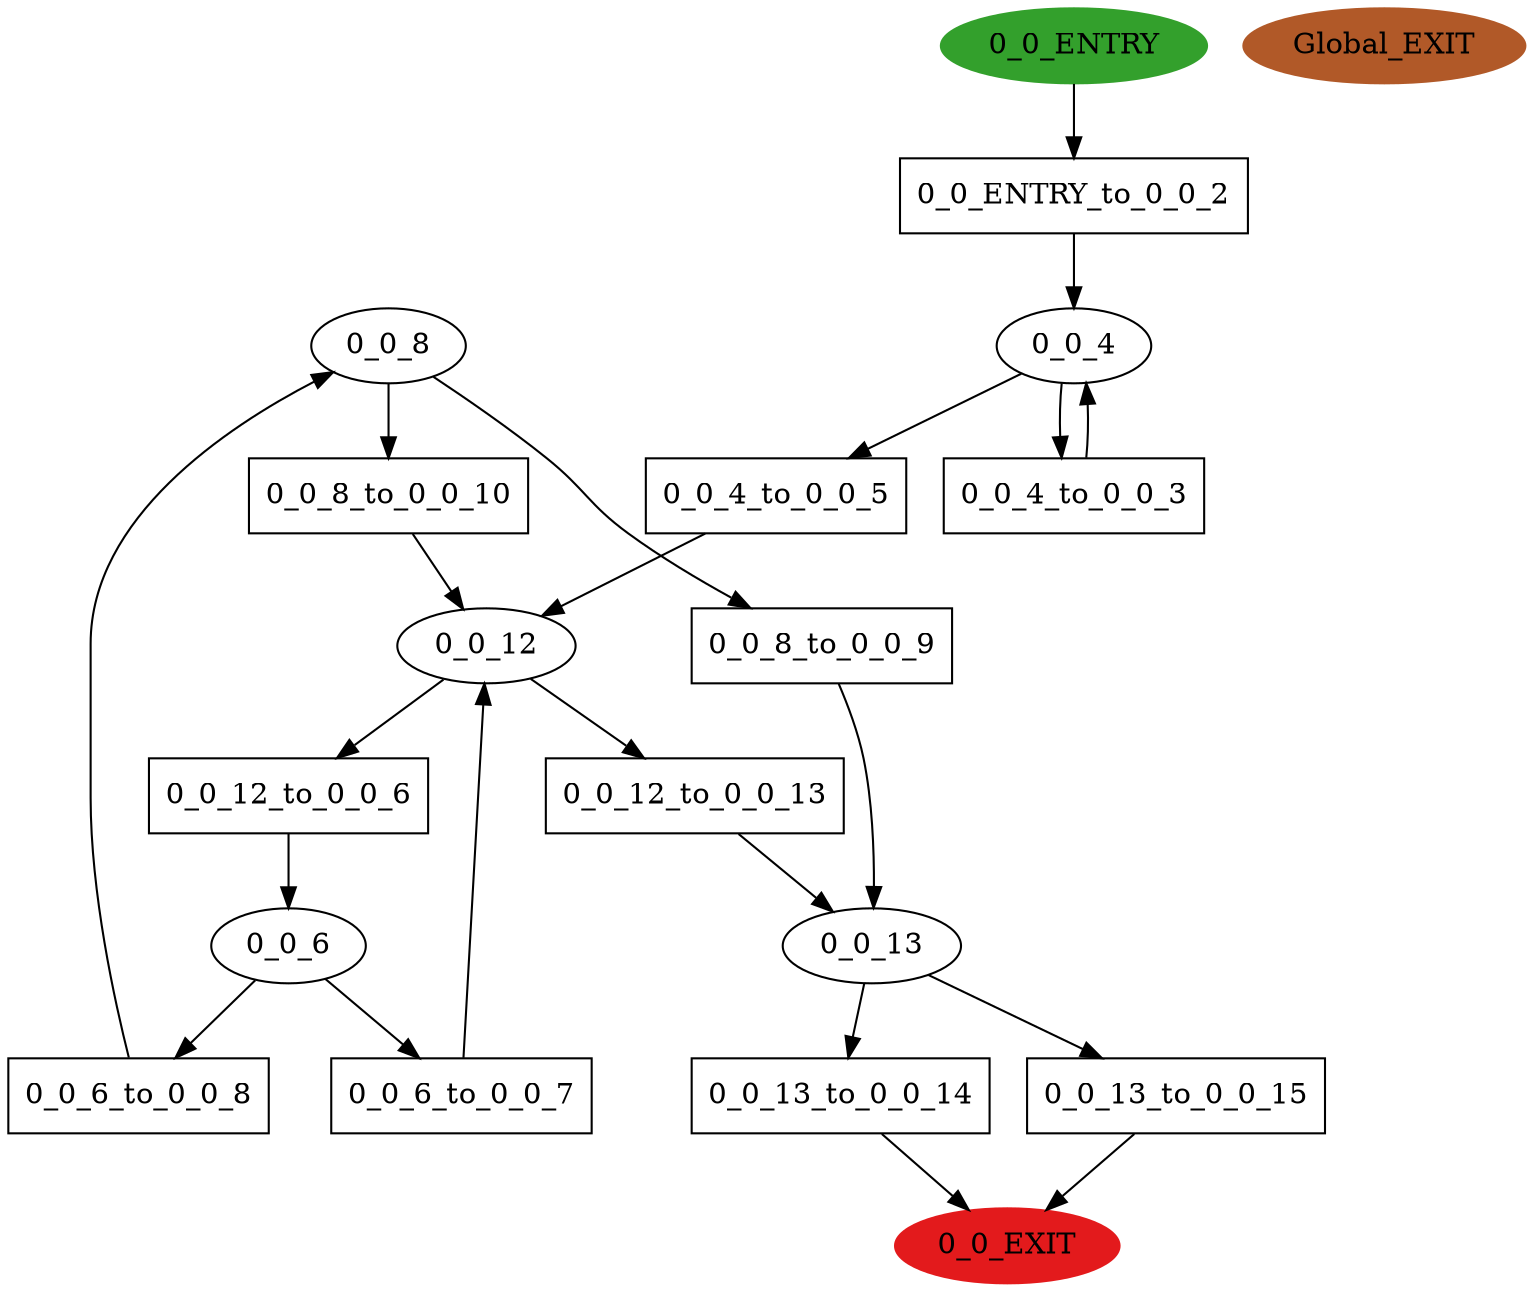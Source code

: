 digraph model { 
compound=true; 
node  [style="filled", colorscheme="paired12"];  "0_0_8" [shape=ellipse, style=""];
  "0_0_6" [shape=ellipse, style=""];
  "0_0_13" [shape=ellipse, style=""];
  "0_0_4" [shape=ellipse, style=""];
  "0_0_EXIT" [shape=ellipse, color=6, style=filled];
  "0_0_12" [shape=ellipse, style=""];
  "Global_EXIT" [shape=ellipse, color=12, style=filled];
  "0_0_ENTRY" [shape=ellipse, color=4, style=filled];
  "0_0_12_to_0_0_6" [shape=box, style=""];
  "0_0_12_to_0_0_6" [label="0_0_12_to_0_0_6\n"];
  "0_0_4_to_0_0_5" [shape=box, style=""];
  "0_0_4_to_0_0_5" [label="0_0_4_to_0_0_5\n"];
  "0_0_8_to_0_0_9" [shape=box, style=""];
  "0_0_8_to_0_0_9" [label="0_0_8_to_0_0_9\n"];
  "0_0_6_to_0_0_7" [shape=box, style=""];
  "0_0_6_to_0_0_7" [label="0_0_6_to_0_0_7\n"];
  "0_0_4_to_0_0_3" [shape=box, style=""];
  "0_0_4_to_0_0_3" [label="0_0_4_to_0_0_3\n"];
  "0_0_6_to_0_0_8" [shape=box, style=""];
  "0_0_6_to_0_0_8" [label="0_0_6_to_0_0_8\n"];
  "0_0_ENTRY_to_0_0_2" [shape=box, style=""];
  "0_0_ENTRY_to_0_0_2" [label="0_0_ENTRY_to_0_0_2\n"];
  "0_0_13_to_0_0_14" [shape=box, style=""];
  "0_0_13_to_0_0_14" [label="0_0_13_to_0_0_14\n"];
  "0_0_13_to_0_0_15" [shape=box, style=""];
  "0_0_13_to_0_0_15" [label="0_0_13_to_0_0_15\n"];
  "0_0_8_to_0_0_10" [shape=box, style=""];
  "0_0_8_to_0_0_10" [label="0_0_8_to_0_0_10\n"];
  "0_0_12_to_0_0_13" [shape=box, style=""];
  "0_0_12_to_0_0_13" [label="0_0_12_to_0_0_13\n"];
  "0_0_8_to_0_0_9" -> "0_0_13" [label="", arrowhead="normal"];
  "0_0_12_to_0_0_13" -> "0_0_13" [label="", arrowhead="normal"];
  "0_0_8" -> "0_0_8_to_0_0_9" [label="", arrowhead="normal"];
  "0_0_6" -> "0_0_6_to_0_0_7" [label="", arrowhead="normal"];
  "0_0_12" -> "0_0_12_to_0_0_6" [label="", arrowhead="normal"];
  "0_0_ENTRY" -> "0_0_ENTRY_to_0_0_2" [label="", arrowhead="normal"];
  "0_0_6" -> "0_0_6_to_0_0_8" [label="", arrowhead="normal"];
  "0_0_13_to_0_0_15" -> "0_0_EXIT" [label="", arrowhead="normal"];
  "0_0_13" -> "0_0_13_to_0_0_14" [label="", arrowhead="normal"];
  "0_0_8_to_0_0_10" -> "0_0_12" [label="", arrowhead="normal"];
  "0_0_4_to_0_0_3" -> "0_0_4" [label="", arrowhead="normal"];
  "0_0_8" -> "0_0_8_to_0_0_10" [label="", arrowhead="normal"];
  "0_0_4" -> "0_0_4_to_0_0_3" [label="", arrowhead="normal"];
  "0_0_13" -> "0_0_13_to_0_0_15" [label="", arrowhead="normal"];
  "0_0_12_to_0_0_6" -> "0_0_6" [label="", arrowhead="normal"];
  "0_0_4" -> "0_0_4_to_0_0_5" [label="", arrowhead="normal"];
  "0_0_12" -> "0_0_12_to_0_0_13" [label="", arrowhead="normal"];
  "0_0_13_to_0_0_14" -> "0_0_EXIT" [label="", arrowhead="normal"];
  "0_0_6_to_0_0_7" -> "0_0_12" [label="", arrowhead="normal"];
  "0_0_6_to_0_0_8" -> "0_0_8" [label="", arrowhead="normal"];
  "0_0_4_to_0_0_5" -> "0_0_12" [label="", arrowhead="normal"];
  "0_0_ENTRY_to_0_0_2" -> "0_0_4" [label="", arrowhead="normal"];
}
